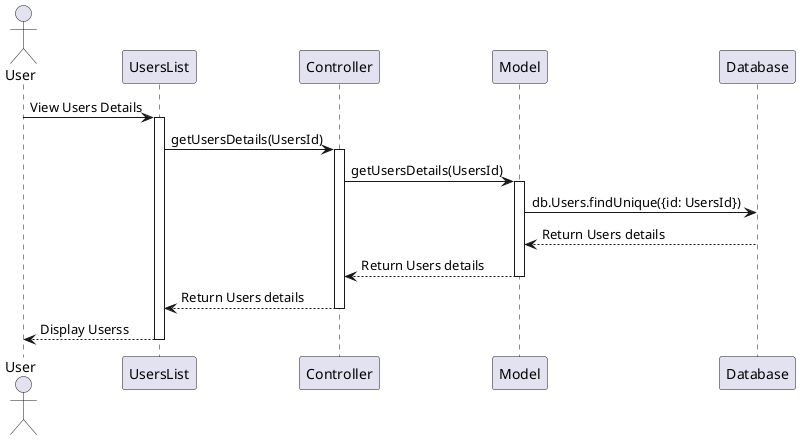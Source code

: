 @startuml
actor User
participant "UsersList" as UsersListPage
participant "Controller" as Controller
participant "Model" as Model
participant "Database" as Database



User -> UsersListPage: View Users Details
activate UsersListPage
UsersListPage -> Controller: getUsersDetails(UsersId)
activate Controller
Controller -> Model: getUsersDetails(UsersId)
activate Model
Model -> Database: db.Users.findUnique({id: UsersId})
Database --> Model: Return Users details
Model --> Controller: Return Users details
deactivate Model
Controller --> UsersListPage: Return Users details
deactivate Controller
UsersListPage --> User: Display Userss
deactivate UsersListPage
@enduml
